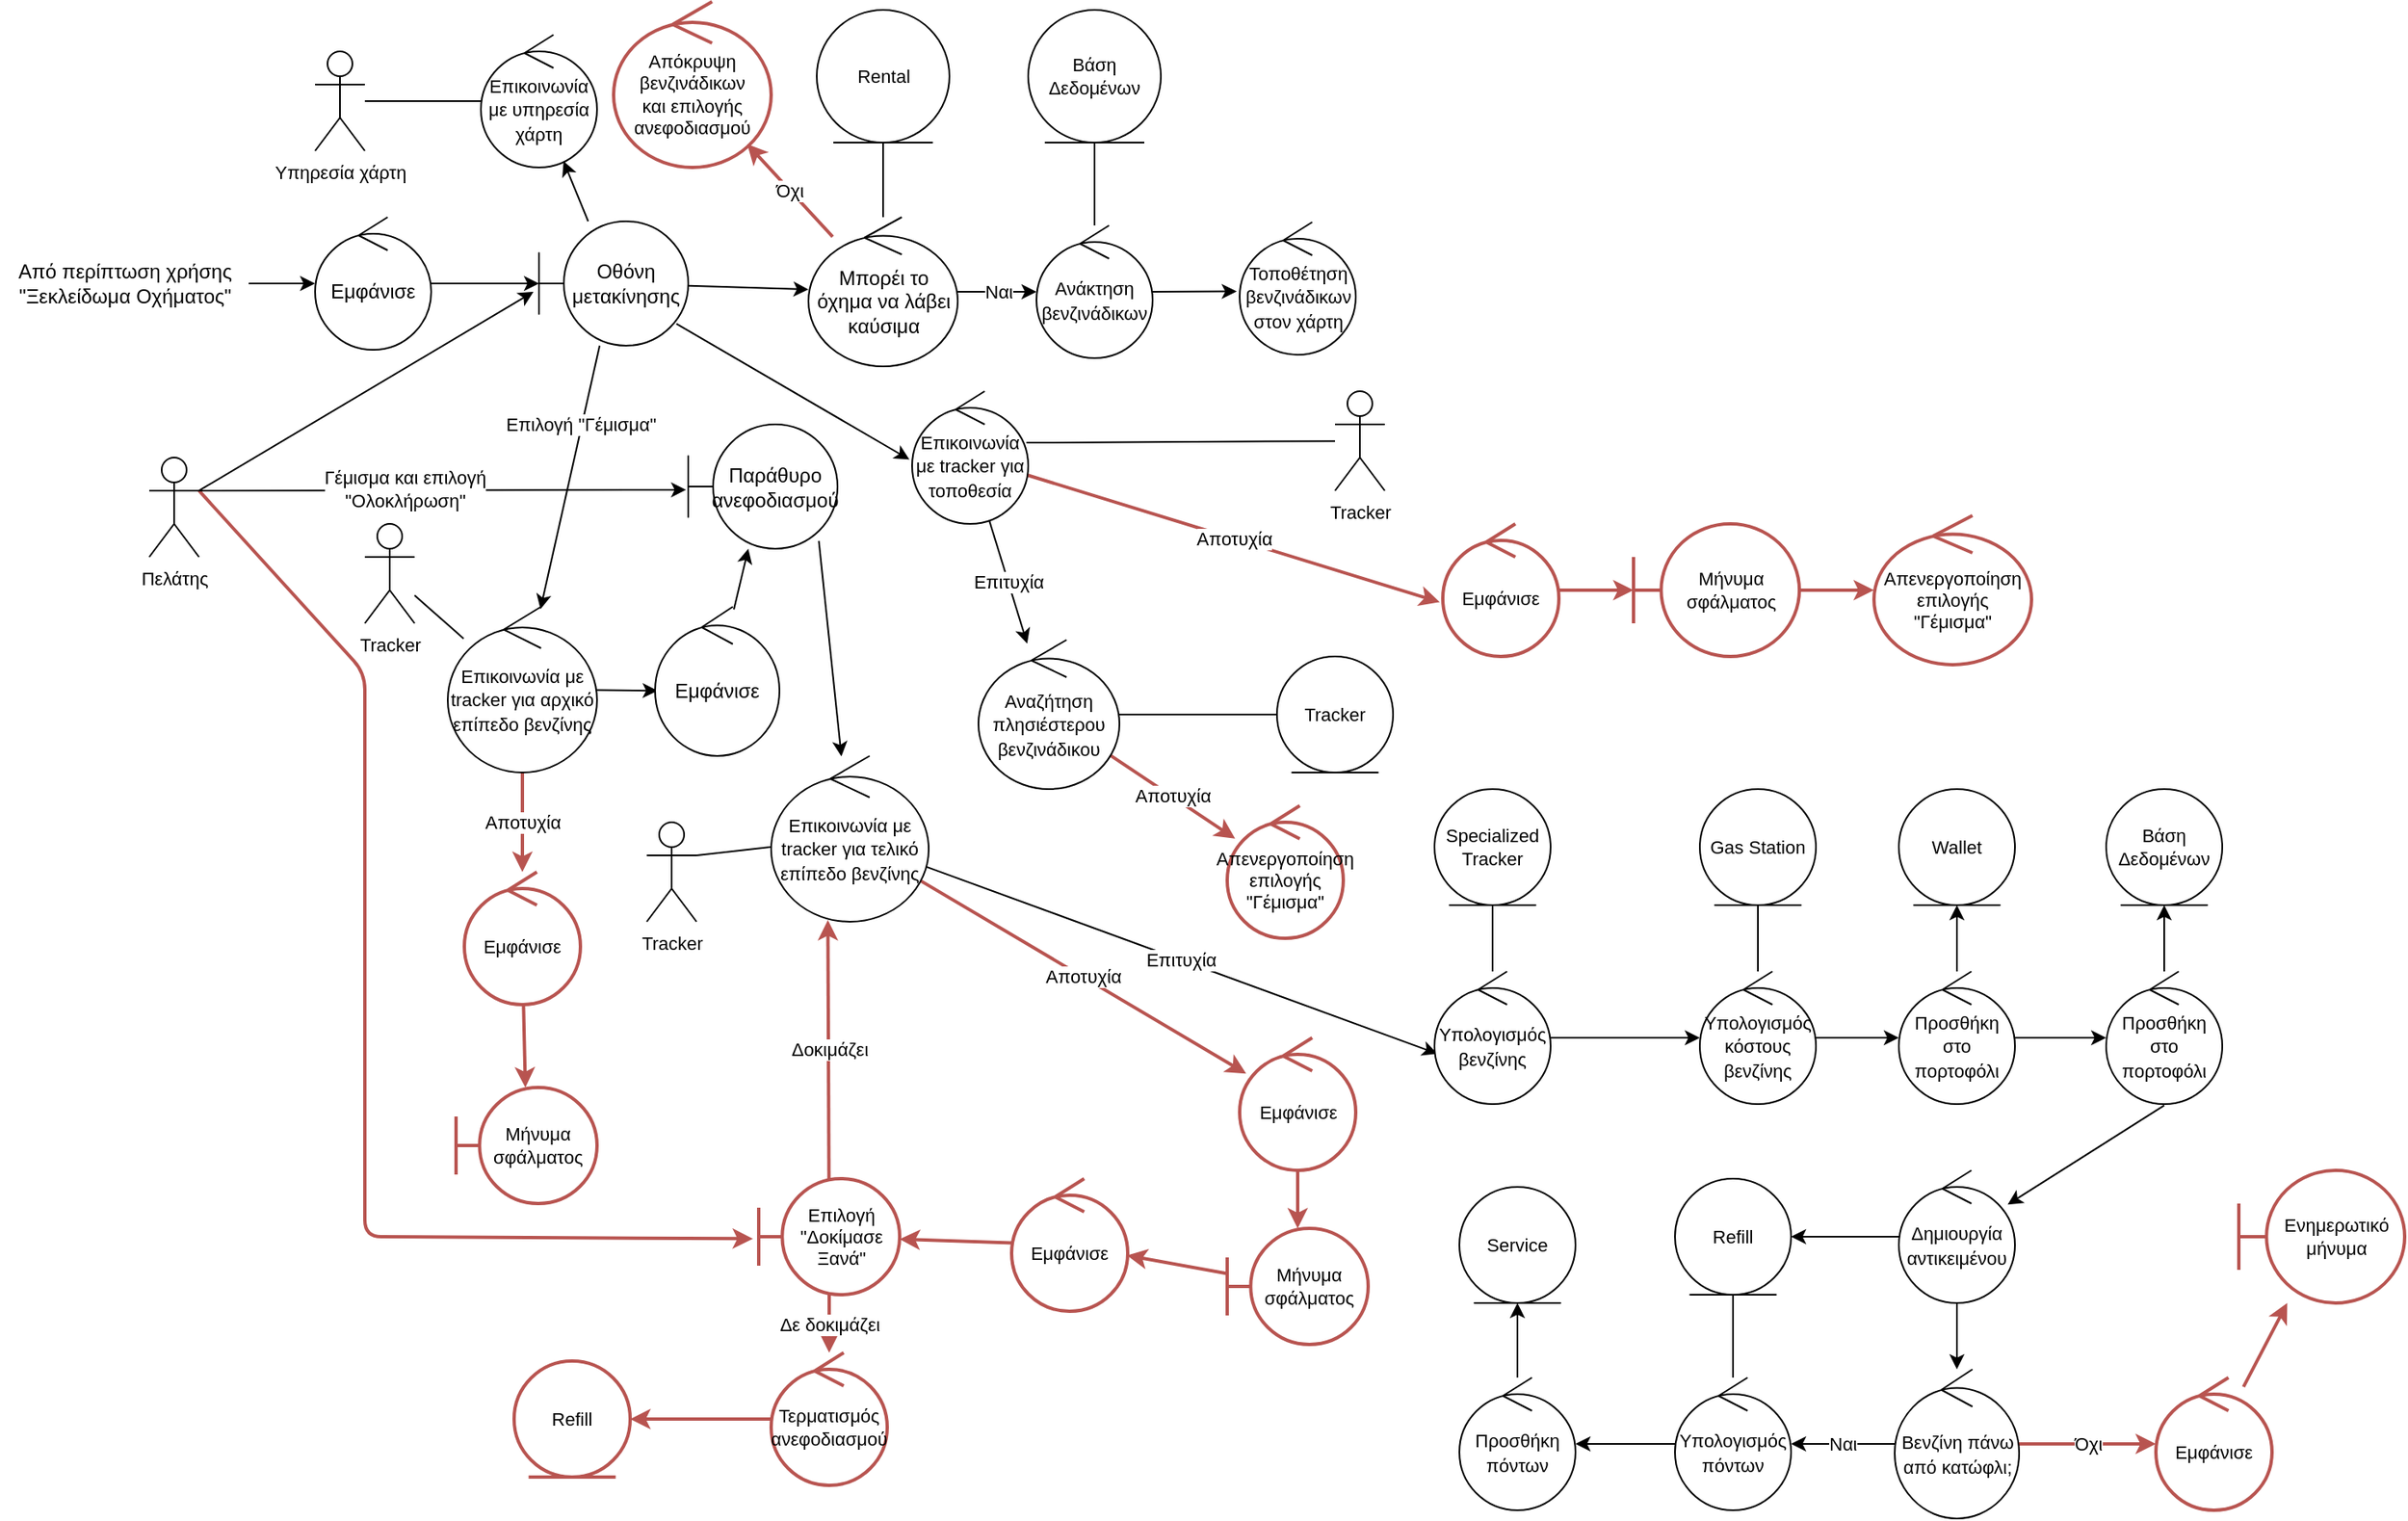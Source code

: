<mxfile>
    <diagram id="3Z9twvWDdscRjlYfzpVh" name="Page-1">
        <mxGraphModel dx="2660" dy="1428" grid="1" gridSize="10" guides="1" tooltips="1" connect="1" arrows="1" fold="1" page="1" pageScale="1" pageWidth="850" pageHeight="1100" math="0" shadow="0">
            <root>
                <mxCell id="0"/>
                <mxCell id="1" parent="0"/>
                <mxCell id="8" value="Ναι" style="edgeStyle=none;html=1;fontSize=11;" parent="1" source="2" target="3" edge="1">
                    <mxGeometry relative="1" as="geometry"/>
                </mxCell>
                <mxCell id="55" value="" style="edgeStyle=none;html=1;endArrow=none;endFill=0;" parent="1" source="2" target="54" edge="1">
                    <mxGeometry relative="1" as="geometry"/>
                </mxCell>
                <mxCell id="66" value="Όχι" style="edgeStyle=none;html=1;endArrow=classic;endFill=1;fillColor=none;strokeColor=#b85450;strokeWidth=2;" parent="1" source="2" target="44" edge="1">
                    <mxGeometry relative="1" as="geometry"/>
                </mxCell>
                <mxCell id="2" value="Μπορέι το όχημα να λάβει καύσιμα" style="ellipse;shape=umlControl;whiteSpace=wrap;html=1;" parent="1" vertex="1">
                    <mxGeometry x="97.5" y="225" width="90" height="90" as="geometry"/>
                </mxCell>
                <mxCell id="6" value="" style="edgeStyle=none;html=1;fontSize=11;endArrow=none;endFill=0;" parent="1" source="3" target="4" edge="1">
                    <mxGeometry relative="1" as="geometry"/>
                </mxCell>
                <mxCell id="60" value="" style="edgeStyle=none;html=1;entryX=-0.025;entryY=0.522;entryDx=0;entryDy=0;entryPerimeter=0;" parent="1" source="3" target="63" edge="1">
                    <mxGeometry relative="1" as="geometry">
                        <mxPoint x="355" y="270" as="targetPoint"/>
                    </mxGeometry>
                </mxCell>
                <mxCell id="3" value="&lt;font style=&quot;font-size: 11px;&quot;&gt;Ανάκτηση βενζινάδικων&lt;/font&gt;" style="ellipse;shape=umlControl;whiteSpace=wrap;html=1;" parent="1" vertex="1">
                    <mxGeometry x="235" y="230" width="70" height="80" as="geometry"/>
                </mxCell>
                <mxCell id="4" value="Βάση Δεδομένων" style="ellipse;shape=umlEntity;whiteSpace=wrap;html=1;fontSize=11;" parent="1" vertex="1">
                    <mxGeometry x="230" y="100" width="80" height="80" as="geometry"/>
                </mxCell>
                <mxCell id="44" value="Απόκρυψη βενζινάδικων&lt;br&gt;και επιλογής&lt;br&gt;ανεφοδιασμού" style="ellipse;shape=umlControl;whiteSpace=wrap;html=1;fontSize=11;strokeColor=#b85450;fillColor=none;strokeWidth=2;" parent="1" vertex="1">
                    <mxGeometry x="-20" y="95" width="95" height="100" as="geometry"/>
                </mxCell>
                <mxCell id="54" value="Rental" style="ellipse;shape=umlEntity;whiteSpace=wrap;html=1;fontSize=11;" parent="1" vertex="1">
                    <mxGeometry x="102.5" y="100" width="80" height="80" as="geometry"/>
                </mxCell>
                <mxCell id="167" style="edgeStyle=none;html=1;exitX=1;exitY=0.333;exitDx=0;exitDy=0;exitPerimeter=0;entryX=-0.037;entryY=0.567;entryDx=0;entryDy=0;entryPerimeter=0;" parent="1" source="56" target="158" edge="1">
                    <mxGeometry relative="1" as="geometry"/>
                </mxCell>
                <mxCell id="186" style="edgeStyle=none;html=1;exitX=1;exitY=0.333;exitDx=0;exitDy=0;exitPerimeter=0;entryX=-0.041;entryY=0.517;entryDx=0;entryDy=0;entryPerimeter=0;endArrow=classic;endFill=1;fillColor=none;strokeColor=#b85450;strokeWidth=2;" parent="1" source="56" target="113" edge="1">
                    <mxGeometry relative="1" as="geometry">
                        <Array as="points">
                            <mxPoint x="-170" y="500"/>
                            <mxPoint x="-170" y="630"/>
                            <mxPoint x="-170" y="840"/>
                        </Array>
                    </mxGeometry>
                </mxCell>
                <mxCell id="205" style="edgeStyle=none;html=1;exitX=1;exitY=0.333;exitDx=0;exitDy=0;exitPerimeter=0;entryX=-0.014;entryY=0.526;entryDx=0;entryDy=0;entryPerimeter=0;endArrow=classic;endFill=1;" edge="1" parent="1" source="56" target="204">
                    <mxGeometry relative="1" as="geometry"/>
                </mxCell>
                <mxCell id="209" value="Γέμισμα και επιλογή&lt;br&gt;&quot;Ολοκλήρωση&quot;" style="edgeLabel;html=1;align=center;verticalAlign=middle;resizable=0;points=[];" vertex="1" connectable="0" parent="205">
                    <mxGeometry x="-0.156" y="1" relative="1" as="geometry">
                        <mxPoint as="offset"/>
                    </mxGeometry>
                </mxCell>
                <mxCell id="56" value="Πελάτης" style="shape=umlActor;verticalLabelPosition=bottom;verticalAlign=top;html=1;fontSize=11;" parent="1" vertex="1">
                    <mxGeometry x="-300" y="370" width="30" height="60" as="geometry"/>
                </mxCell>
                <mxCell id="63" value="&lt;font style=&quot;font-size: 11px;&quot;&gt;Τοποθέτηση βενζινάδικων στον χάρτη&lt;/font&gt;" style="ellipse;shape=umlControl;whiteSpace=wrap;html=1;" parent="1" vertex="1">
                    <mxGeometry x="357.5" y="228" width="70" height="80" as="geometry"/>
                </mxCell>
                <mxCell id="78" value="Επιτυχία" style="edgeStyle=none;html=1;endArrow=classic;endFill=1;" parent="1" source="69" target="77" edge="1">
                    <mxGeometry relative="1" as="geometry"/>
                </mxCell>
                <mxCell id="86" value="Αποτυχία" style="edgeStyle=none;html=1;entryX=-0.026;entryY=0.59;entryDx=0;entryDy=0;entryPerimeter=0;fillColor=none;strokeColor=#b85450;strokeWidth=2;" parent="1" source="69" target="85" edge="1">
                    <mxGeometry relative="1" as="geometry"/>
                </mxCell>
                <mxCell id="69" value="&lt;font style=&quot;font-size: 11px;&quot;&gt;Επικοινωνία με tracker για τοποθεσία&lt;/font&gt;" style="ellipse;shape=umlControl;whiteSpace=wrap;html=1;" parent="1" vertex="1">
                    <mxGeometry x="160" y="330" width="70" height="80" as="geometry"/>
                </mxCell>
                <mxCell id="82" style="edgeStyle=none;html=1;endArrow=none;endFill=0;" parent="1" source="77" target="81" edge="1">
                    <mxGeometry relative="1" as="geometry"/>
                </mxCell>
                <mxCell id="97" value="Αποτυχία" style="edgeStyle=none;html=1;fillColor=none;strokeColor=#b85450;strokeWidth=2;" parent="1" source="77" target="96" edge="1">
                    <mxGeometry relative="1" as="geometry"/>
                </mxCell>
                <mxCell id="77" value="&lt;font style=&quot;font-size: 11px;&quot;&gt;Αναζήτηση πλησιέστερου βενζινάδικου&lt;/font&gt;" style="ellipse;shape=umlControl;whiteSpace=wrap;html=1;" parent="1" vertex="1">
                    <mxGeometry x="200" y="480" width="85" height="90" as="geometry"/>
                </mxCell>
                <mxCell id="81" value="Tracker" style="ellipse;shape=umlEntity;whiteSpace=wrap;html=1;fontSize=11;" parent="1" vertex="1">
                    <mxGeometry x="380" y="490" width="70" height="70" as="geometry"/>
                </mxCell>
                <mxCell id="84" value="" style="edgeStyle=none;html=1;endArrow=none;endFill=0;entryX=0.984;entryY=0.388;entryDx=0;entryDy=0;entryPerimeter=0;" parent="1" source="83" target="69" edge="1">
                    <mxGeometry relative="1" as="geometry"/>
                </mxCell>
                <mxCell id="83" value="Tracker" style="shape=umlActor;verticalLabelPosition=bottom;verticalAlign=top;html=1;fontSize=11;" parent="1" vertex="1">
                    <mxGeometry x="415" y="330" width="30" height="60" as="geometry"/>
                </mxCell>
                <mxCell id="88" value="" style="edgeStyle=none;html=1;fillColor=none;strokeColor=#b85450;strokeWidth=2;" parent="1" source="85" target="87" edge="1">
                    <mxGeometry relative="1" as="geometry"/>
                </mxCell>
                <mxCell id="85" value="&lt;font style=&quot;font-size: 11px;&quot;&gt;Εμφάνισε&lt;/font&gt;" style="ellipse;shape=umlControl;whiteSpace=wrap;html=1;fontSize=11;fillColor=none;strokeColor=#b85450;strokeWidth=2;" parent="1" vertex="1">
                    <mxGeometry x="480" y="410" width="70" height="80" as="geometry"/>
                </mxCell>
                <mxCell id="90" value="" style="edgeStyle=none;html=1;fillColor=none;strokeColor=#b85450;strokeWidth=2;" parent="1" source="87" target="89" edge="1">
                    <mxGeometry relative="1" as="geometry"/>
                </mxCell>
                <mxCell id="87" value="Μήνυμα σφάλματος" style="shape=umlBoundary;whiteSpace=wrap;html=1;fontSize=11;fillColor=none;strokeColor=#b85450;strokeWidth=2;" parent="1" vertex="1">
                    <mxGeometry x="595" y="410" width="100" height="80" as="geometry"/>
                </mxCell>
                <mxCell id="89" value="&lt;font style=&quot;font-size: 11px;&quot;&gt;Απενεργοποίηση επιλογής &quot;Γέμισμα&quot;&lt;/font&gt;" style="ellipse;shape=umlControl;whiteSpace=wrap;html=1;fontSize=11;fillColor=none;strokeColor=#b85450;strokeWidth=2;" parent="1" vertex="1">
                    <mxGeometry x="740" y="405" width="95" height="90" as="geometry"/>
                </mxCell>
                <mxCell id="99" value="Επιλογή &quot;Γέμισμα&quot;" style="edgeStyle=none;html=1;" parent="1" source="158" target="98" edge="1">
                    <mxGeometry x="-0.4" y="-1" relative="1" as="geometry">
                        <mxPoint x="162.0" y="541" as="sourcePoint"/>
                        <mxPoint as="offset"/>
                    </mxGeometry>
                </mxCell>
                <mxCell id="96" value="&lt;font style=&quot;font-size: 11px;&quot;&gt;Απενεργοποίηση επιλογής &quot;Γέμισμα&quot;&lt;/font&gt;" style="ellipse;shape=umlControl;whiteSpace=wrap;html=1;fontSize=11;fillColor=none;strokeColor=#b85450;strokeWidth=2;" parent="1" vertex="1">
                    <mxGeometry x="350" y="580" width="70" height="80" as="geometry"/>
                </mxCell>
                <mxCell id="105" value="Αποτυχία" style="edgeStyle=none;html=1;fillColor=none;strokeColor=#b85450;strokeWidth=2;" parent="1" source="98" target="104" edge="1">
                    <mxGeometry relative="1" as="geometry"/>
                </mxCell>
                <mxCell id="173" style="edgeStyle=none;html=1;endArrow=none;endFill=0;" parent="1" source="98" target="171" edge="1">
                    <mxGeometry relative="1" as="geometry"/>
                </mxCell>
                <mxCell id="207" style="edgeStyle=none;html=1;entryX=0.021;entryY=0.563;entryDx=0;entryDy=0;entryPerimeter=0;endArrow=classic;endFill=1;" edge="1" parent="1" source="98" target="206">
                    <mxGeometry relative="1" as="geometry"/>
                </mxCell>
                <mxCell id="98" value="&lt;font style=&quot;font-size: 11px;&quot;&gt;Επικοινωνία με tracker για αρχικό επίπεδο βενζίνης&lt;/font&gt;" style="ellipse;shape=umlControl;whiteSpace=wrap;html=1;" parent="1" vertex="1">
                    <mxGeometry x="-120" y="460" width="90" height="100" as="geometry"/>
                </mxCell>
                <mxCell id="110" value="Αποτυχία" style="edgeStyle=none;html=1;fillColor=none;strokeColor=#b85450;strokeWidth=2;" parent="1" source="102" target="109" edge="1">
                    <mxGeometry relative="1" as="geometry"/>
                </mxCell>
                <mxCell id="124" value="Επιτυχία" style="edgeStyle=none;html=1;entryX=0.024;entryY=0.62;entryDx=0;entryDy=0;entryPerimeter=0;" parent="1" source="102" target="117" edge="1">
                    <mxGeometry relative="1" as="geometry"/>
                </mxCell>
                <mxCell id="175" style="edgeStyle=none;html=1;entryX=1;entryY=0.333;entryDx=0;entryDy=0;entryPerimeter=0;endArrow=none;endFill=0;" parent="1" source="102" target="174" edge="1">
                    <mxGeometry relative="1" as="geometry"/>
                </mxCell>
                <mxCell id="102" value="&lt;span style=&quot;font-size: 11px;&quot;&gt;Επικοινωνία με tracker για τελικό επίπεδο βενζίνης&lt;/span&gt;" style="ellipse;shape=umlControl;whiteSpace=wrap;html=1;" parent="1" vertex="1">
                    <mxGeometry x="75" y="550" width="95" height="100" as="geometry"/>
                </mxCell>
                <mxCell id="107" value="" style="edgeStyle=none;html=1;fillColor=none;strokeColor=#b85450;strokeWidth=2;" parent="1" source="104" target="106" edge="1">
                    <mxGeometry relative="1" as="geometry"/>
                </mxCell>
                <mxCell id="104" value="&lt;font style=&quot;font-size: 11px;&quot;&gt;Εμφάνισε&lt;/font&gt;" style="ellipse;shape=umlControl;whiteSpace=wrap;html=1;fontSize=11;fillColor=none;strokeColor=#b85450;strokeWidth=2;" parent="1" vertex="1">
                    <mxGeometry x="-110" y="620" width="70" height="80" as="geometry"/>
                </mxCell>
                <mxCell id="106" value="Μήνυμα σφάλματος" style="shape=umlBoundary;whiteSpace=wrap;html=1;fontSize=11;fillColor=none;strokeColor=#b85450;strokeWidth=2;" parent="1" vertex="1">
                    <mxGeometry x="-115" y="750" width="85" height="70" as="geometry"/>
                </mxCell>
                <mxCell id="112" value="" style="edgeStyle=none;html=1;fillColor=none;strokeColor=#b85450;strokeWidth=2;" parent="1" source="109" target="111" edge="1">
                    <mxGeometry relative="1" as="geometry"/>
                </mxCell>
                <mxCell id="109" value="&lt;font style=&quot;font-size: 11px;&quot;&gt;Εμφάνισε&lt;/font&gt;" style="ellipse;shape=umlControl;whiteSpace=wrap;html=1;fontSize=11;fillColor=none;strokeColor=#b85450;strokeWidth=2;" parent="1" vertex="1">
                    <mxGeometry x="357.5" y="720" width="70" height="80" as="geometry"/>
                </mxCell>
                <mxCell id="133" value="" style="edgeStyle=none;html=1;fillColor=none;strokeColor=#b85450;strokeWidth=2;" parent="1" source="111" target="114" edge="1">
                    <mxGeometry relative="1" as="geometry"/>
                </mxCell>
                <mxCell id="111" value="Μήνυμα σφάλματος" style="shape=umlBoundary;whiteSpace=wrap;html=1;fontSize=11;fillColor=none;strokeColor=#b85450;strokeWidth=2;" parent="1" vertex="1">
                    <mxGeometry x="350" y="835" width="85" height="70" as="geometry"/>
                </mxCell>
                <mxCell id="132" value="Δοκιμάζει" style="edgeStyle=none;html=1;entryX=0.36;entryY=0.99;entryDx=0;entryDy=0;entryPerimeter=0;fillColor=none;strokeColor=#b85450;strokeWidth=2;" parent="1" source="113" target="102" edge="1">
                    <mxGeometry relative="1" as="geometry"/>
                </mxCell>
                <mxCell id="136" value="Δε δοκιμάζει" style="edgeStyle=none;html=1;fillColor=none;strokeColor=#b85450;strokeWidth=2;" parent="1" source="113" target="135" edge="1">
                    <mxGeometry relative="1" as="geometry"/>
                </mxCell>
                <mxCell id="113" value="Επιλογή &quot;Δοκίμασε Ξανά&quot;" style="shape=umlBoundary;whiteSpace=wrap;html=1;fontSize=11;fillColor=none;strokeColor=#b85450;strokeWidth=2;" parent="1" vertex="1">
                    <mxGeometry x="67.5" y="805" width="85" height="70" as="geometry"/>
                </mxCell>
                <mxCell id="116" value="" style="edgeStyle=none;html=1;fillColor=none;strokeColor=#b85450;strokeWidth=2;" parent="1" source="114" target="113" edge="1">
                    <mxGeometry relative="1" as="geometry"/>
                </mxCell>
                <mxCell id="114" value="&lt;font style=&quot;font-size: 11px;&quot;&gt;Εμφάνισε&lt;/font&gt;" style="ellipse;shape=umlControl;whiteSpace=wrap;html=1;fontSize=11;fillColor=none;strokeColor=#b85450;strokeWidth=2;" parent="1" vertex="1">
                    <mxGeometry x="220" y="805" width="70" height="80" as="geometry"/>
                </mxCell>
                <mxCell id="121" style="edgeStyle=none;html=1;entryX=0.5;entryY=1;entryDx=0;entryDy=0;endArrow=none;endFill=0;" parent="1" source="117" target="120" edge="1">
                    <mxGeometry relative="1" as="geometry"/>
                </mxCell>
                <mxCell id="123" value="" style="edgeStyle=none;html=1;" parent="1" source="117" target="118" edge="1">
                    <mxGeometry relative="1" as="geometry"/>
                </mxCell>
                <mxCell id="117" value="&lt;font style=&quot;font-size: 11px;&quot;&gt;Υπολογισμός βενζίνης&lt;/font&gt;" style="ellipse;shape=umlControl;whiteSpace=wrap;html=1;" parent="1" vertex="1">
                    <mxGeometry x="475" y="680" width="70" height="80" as="geometry"/>
                </mxCell>
                <mxCell id="125" style="edgeStyle=none;html=1;entryX=0.5;entryY=1;entryDx=0;entryDy=0;endArrow=none;endFill=0;" parent="1" source="118" target="119" edge="1">
                    <mxGeometry relative="1" as="geometry"/>
                </mxCell>
                <mxCell id="127" value="" style="edgeStyle=none;html=1;" parent="1" source="118" target="126" edge="1">
                    <mxGeometry relative="1" as="geometry"/>
                </mxCell>
                <mxCell id="118" value="&lt;font style=&quot;font-size: 11px;&quot;&gt;Υπολογισμός κόστους βενζίνης&lt;/font&gt;" style="ellipse;shape=umlControl;whiteSpace=wrap;html=1;" parent="1" vertex="1">
                    <mxGeometry x="635" y="680" width="70" height="80" as="geometry"/>
                </mxCell>
                <mxCell id="119" value="Gas Station" style="ellipse;shape=umlEntity;whiteSpace=wrap;html=1;fontSize=11;" parent="1" vertex="1">
                    <mxGeometry x="635" y="570" width="70" height="70" as="geometry"/>
                </mxCell>
                <mxCell id="120" value="Specialized&lt;br&gt;Tracker" style="ellipse;shape=umlEntity;whiteSpace=wrap;html=1;fontSize=11;" parent="1" vertex="1">
                    <mxGeometry x="475" y="570" width="70" height="70" as="geometry"/>
                </mxCell>
                <mxCell id="129" value="" style="edgeStyle=none;html=1;" parent="1" source="126" target="128" edge="1">
                    <mxGeometry relative="1" as="geometry"/>
                </mxCell>
                <mxCell id="194" value="" style="edgeStyle=none;html=1;exitX=0.5;exitY=1.01;exitDx=0;exitDy=0;exitPerimeter=0;" parent="1" source="212" target="150" edge="1">
                    <mxGeometry relative="1" as="geometry"/>
                </mxCell>
                <mxCell id="213" value="" style="edgeStyle=none;html=1;endArrow=classic;endFill=1;" edge="1" parent="1" source="126" target="212">
                    <mxGeometry relative="1" as="geometry"/>
                </mxCell>
                <mxCell id="126" value="&lt;font style=&quot;font-size: 11px;&quot;&gt;Προσθήκη στο πορτοφόλι&lt;/font&gt;" style="ellipse;shape=umlControl;whiteSpace=wrap;html=1;" parent="1" vertex="1">
                    <mxGeometry x="755" y="680" width="70" height="80" as="geometry"/>
                </mxCell>
                <mxCell id="128" value="Wallet" style="ellipse;shape=umlEntity;whiteSpace=wrap;html=1;fontSize=11;" parent="1" vertex="1">
                    <mxGeometry x="755" y="570" width="70" height="70" as="geometry"/>
                </mxCell>
                <mxCell id="139" value="" style="edgeStyle=none;html=1;fillColor=none;strokeColor=#b85450;strokeWidth=2;" parent="1" source="135" target="138" edge="1">
                    <mxGeometry relative="1" as="geometry"/>
                </mxCell>
                <mxCell id="135" value="&lt;font style=&quot;font-size: 11px;&quot;&gt;Τερματισμός ανεφοδιασμού&lt;/font&gt;" style="ellipse;shape=umlControl;whiteSpace=wrap;html=1;fontSize=11;fillColor=none;strokeColor=#b85450;strokeWidth=2;" parent="1" vertex="1">
                    <mxGeometry x="75" y="910" width="70" height="80" as="geometry"/>
                </mxCell>
                <mxCell id="138" value="Refill" style="ellipse;shape=umlEntity;whiteSpace=wrap;html=1;fontSize=11;fillColor=none;strokeColor=#b85450;strokeWidth=2;" parent="1" vertex="1">
                    <mxGeometry x="-80" y="915" width="70" height="70" as="geometry"/>
                </mxCell>
                <mxCell id="143" value="Ναι" style="edgeStyle=none;html=1;" parent="1" source="140" target="142" edge="1">
                    <mxGeometry relative="1" as="geometry"/>
                </mxCell>
                <mxCell id="155" value="Όχι" style="edgeStyle=none;html=1;fillColor=none;strokeColor=#b85450;strokeWidth=2;" parent="1" source="140" target="154" edge="1">
                    <mxGeometry relative="1" as="geometry"/>
                </mxCell>
                <mxCell id="140" value="&lt;span style=&quot;font-size: 11px;&quot;&gt;Βενζίνη πάνω από κατώφλι;&lt;/span&gt;" style="ellipse;shape=umlControl;whiteSpace=wrap;html=1;" parent="1" vertex="1">
                    <mxGeometry x="752.5" y="920" width="75" height="90" as="geometry"/>
                </mxCell>
                <mxCell id="147" value="" style="edgeStyle=none;html=1;" parent="1" source="142" target="146" edge="1">
                    <mxGeometry relative="1" as="geometry"/>
                </mxCell>
                <mxCell id="198" value="" style="edgeStyle=none;html=1;endArrow=none;endFill=0;" parent="1" source="142" target="152" edge="1">
                    <mxGeometry relative="1" as="geometry"/>
                </mxCell>
                <mxCell id="142" value="&lt;span style=&quot;font-size: 11px;&quot;&gt;Υπολογισμός πόντων&lt;/span&gt;" style="ellipse;shape=umlControl;whiteSpace=wrap;html=1;" parent="1" vertex="1">
                    <mxGeometry x="620" y="925" width="70" height="80" as="geometry"/>
                </mxCell>
                <mxCell id="149" value="" style="edgeStyle=none;html=1;entryX=0.5;entryY=1;entryDx=0;entryDy=0;" parent="1" source="146" target="192" edge="1">
                    <mxGeometry relative="1" as="geometry">
                        <mxPoint x="525.0" y="860" as="targetPoint"/>
                    </mxGeometry>
                </mxCell>
                <mxCell id="146" value="&lt;span style=&quot;font-size: 11px;&quot;&gt;Προσθήκη πόντων&lt;/span&gt;" style="ellipse;shape=umlControl;whiteSpace=wrap;html=1;" parent="1" vertex="1">
                    <mxGeometry x="490" y="925" width="70" height="80" as="geometry"/>
                </mxCell>
                <mxCell id="153" value="" style="edgeStyle=none;html=1;" parent="1" source="150" target="152" edge="1">
                    <mxGeometry relative="1" as="geometry"/>
                </mxCell>
                <mxCell id="195" value="" style="edgeStyle=none;html=1;" parent="1" source="150" target="140" edge="1">
                    <mxGeometry relative="1" as="geometry"/>
                </mxCell>
                <mxCell id="150" value="&lt;span style=&quot;font-size: 11px;&quot;&gt;Δημιουργία αντικειμένου&lt;/span&gt;" style="ellipse;shape=umlControl;whiteSpace=wrap;html=1;" parent="1" vertex="1">
                    <mxGeometry x="755" y="800" width="70" height="80" as="geometry"/>
                </mxCell>
                <mxCell id="152" value="Refill" style="ellipse;shape=umlEntity;whiteSpace=wrap;html=1;fontSize=11;" parent="1" vertex="1">
                    <mxGeometry x="620" y="805" width="70" height="70" as="geometry"/>
                </mxCell>
                <mxCell id="157" value="" style="edgeStyle=none;html=1;fillColor=none;strokeColor=#b85450;strokeWidth=2;" parent="1" source="154" target="156" edge="1">
                    <mxGeometry relative="1" as="geometry"/>
                </mxCell>
                <mxCell id="154" value="&lt;span style=&quot;font-size: 11px;&quot;&gt;Εμφάνισε&lt;/span&gt;" style="ellipse;shape=umlControl;whiteSpace=wrap;html=1;fontSize=11;fillColor=none;strokeColor=#b85450;strokeWidth=2;" parent="1" vertex="1">
                    <mxGeometry x="910" y="925" width="70" height="80" as="geometry"/>
                </mxCell>
                <mxCell id="156" value="Ενημερωτικό μήνυμα" style="shape=umlBoundary;whiteSpace=wrap;html=1;fontSize=11;fillColor=none;strokeColor=#b85450;strokeWidth=2;" parent="1" vertex="1">
                    <mxGeometry x="960" y="800" width="100" height="80" as="geometry"/>
                </mxCell>
                <mxCell id="159" value="" style="edgeStyle=none;html=1;" parent="1" source="158" target="2" edge="1">
                    <mxGeometry relative="1" as="geometry"/>
                </mxCell>
                <mxCell id="169" style="edgeStyle=none;html=1;entryX=-0.023;entryY=0.515;entryDx=0;entryDy=0;entryPerimeter=0;exitX=0.921;exitY=0.824;exitDx=0;exitDy=0;exitPerimeter=0;" parent="1" source="158" target="69" edge="1">
                    <mxGeometry relative="1" as="geometry"/>
                </mxCell>
                <mxCell id="200" style="edgeStyle=none;html=1;" edge="1" parent="1" source="158" target="199">
                    <mxGeometry relative="1" as="geometry"/>
                </mxCell>
                <mxCell id="158" value="Οθόνη μετακίνησης" style="shape=umlBoundary;whiteSpace=wrap;html=1;" parent="1" vertex="1">
                    <mxGeometry x="-65" y="227.5" width="90" height="75" as="geometry"/>
                </mxCell>
                <mxCell id="166" value="" style="edgeStyle=none;html=1;" parent="1" source="162" target="164" edge="1">
                    <mxGeometry relative="1" as="geometry"/>
                </mxCell>
                <mxCell id="162" value="Από περίπτωση χρήσης&lt;br&gt;&quot;Ξεκλείδωμα Οχήματος&quot;" style="text;html=1;align=center;verticalAlign=middle;resizable=0;points=[];autosize=1;strokeColor=none;fillColor=none;" parent="1" vertex="1">
                    <mxGeometry x="-390" y="245" width="150" height="40" as="geometry"/>
                </mxCell>
                <mxCell id="165" value="" style="edgeStyle=none;html=1;" parent="1" source="164" target="158" edge="1">
                    <mxGeometry relative="1" as="geometry"/>
                </mxCell>
                <mxCell id="164" value="Εμφάνισε" style="ellipse;shape=umlControl;whiteSpace=wrap;html=1;" parent="1" vertex="1">
                    <mxGeometry x="-200" y="225" width="70" height="80" as="geometry"/>
                </mxCell>
                <mxCell id="171" value="Tracker" style="shape=umlActor;verticalLabelPosition=bottom;verticalAlign=top;html=1;fontSize=11;" parent="1" vertex="1">
                    <mxGeometry x="-170" y="410" width="30" height="60" as="geometry"/>
                </mxCell>
                <mxCell id="174" value="Tracker" style="shape=umlActor;verticalLabelPosition=bottom;verticalAlign=top;html=1;fontSize=11;" parent="1" vertex="1">
                    <mxGeometry y="590" width="30" height="60" as="geometry"/>
                </mxCell>
                <mxCell id="192" value="Service" style="ellipse;shape=umlEntity;whiteSpace=wrap;html=1;fontSize=11;" parent="1" vertex="1">
                    <mxGeometry x="490" y="810" width="70" height="70" as="geometry"/>
                </mxCell>
                <mxCell id="199" value="&lt;font style=&quot;font-size: 11px;&quot;&gt;Επικοινωνία με υπηρεσία χάρτη&lt;/font&gt;" style="ellipse;shape=umlControl;whiteSpace=wrap;html=1;" vertex="1" parent="1">
                    <mxGeometry x="-100" y="115" width="70" height="80" as="geometry"/>
                </mxCell>
                <mxCell id="202" value="" style="edgeStyle=none;html=1;endArrow=none;endFill=0;" edge="1" parent="1" source="201" target="199">
                    <mxGeometry relative="1" as="geometry"/>
                </mxCell>
                <mxCell id="201" value="Υπηρεσία χάρτη" style="shape=umlActor;verticalLabelPosition=bottom;verticalAlign=top;html=1;fontSize=11;" vertex="1" parent="1">
                    <mxGeometry x="-200" y="125" width="30" height="60" as="geometry"/>
                </mxCell>
                <mxCell id="210" style="edgeStyle=none;html=1;endArrow=classic;endFill=1;exitX=0.875;exitY=0.937;exitDx=0;exitDy=0;exitPerimeter=0;" edge="1" parent="1" source="204" target="102">
                    <mxGeometry relative="1" as="geometry"/>
                </mxCell>
                <mxCell id="204" value="Παράθυρο&lt;br&gt;ανεφοδιασμού" style="shape=umlBoundary;whiteSpace=wrap;html=1;" vertex="1" parent="1">
                    <mxGeometry x="25" y="350" width="90" height="75" as="geometry"/>
                </mxCell>
                <mxCell id="208" style="edgeStyle=none;html=1;endArrow=classic;endFill=1;" edge="1" parent="1" source="206" target="204">
                    <mxGeometry relative="1" as="geometry"/>
                </mxCell>
                <mxCell id="206" value="Εμφάνισε" style="ellipse;shape=umlControl;whiteSpace=wrap;html=1;" vertex="1" parent="1">
                    <mxGeometry x="5" y="460" width="75" height="90" as="geometry"/>
                </mxCell>
                <mxCell id="215" value="" style="edgeStyle=none;html=1;endArrow=classic;endFill=1;" edge="1" parent="1" source="212" target="214">
                    <mxGeometry relative="1" as="geometry"/>
                </mxCell>
                <mxCell id="212" value="&lt;font style=&quot;font-size: 11px;&quot;&gt;Προσθήκη στο πορτοφόλι&lt;/font&gt;" style="ellipse;shape=umlControl;whiteSpace=wrap;html=1;" vertex="1" parent="1">
                    <mxGeometry x="880" y="680" width="70" height="80" as="geometry"/>
                </mxCell>
                <mxCell id="214" value="Βάση Δεδομένων" style="ellipse;shape=umlEntity;whiteSpace=wrap;html=1;fontSize=11;" vertex="1" parent="1">
                    <mxGeometry x="880" y="570" width="70" height="70" as="geometry"/>
                </mxCell>
            </root>
        </mxGraphModel>
    </diagram>
</mxfile>